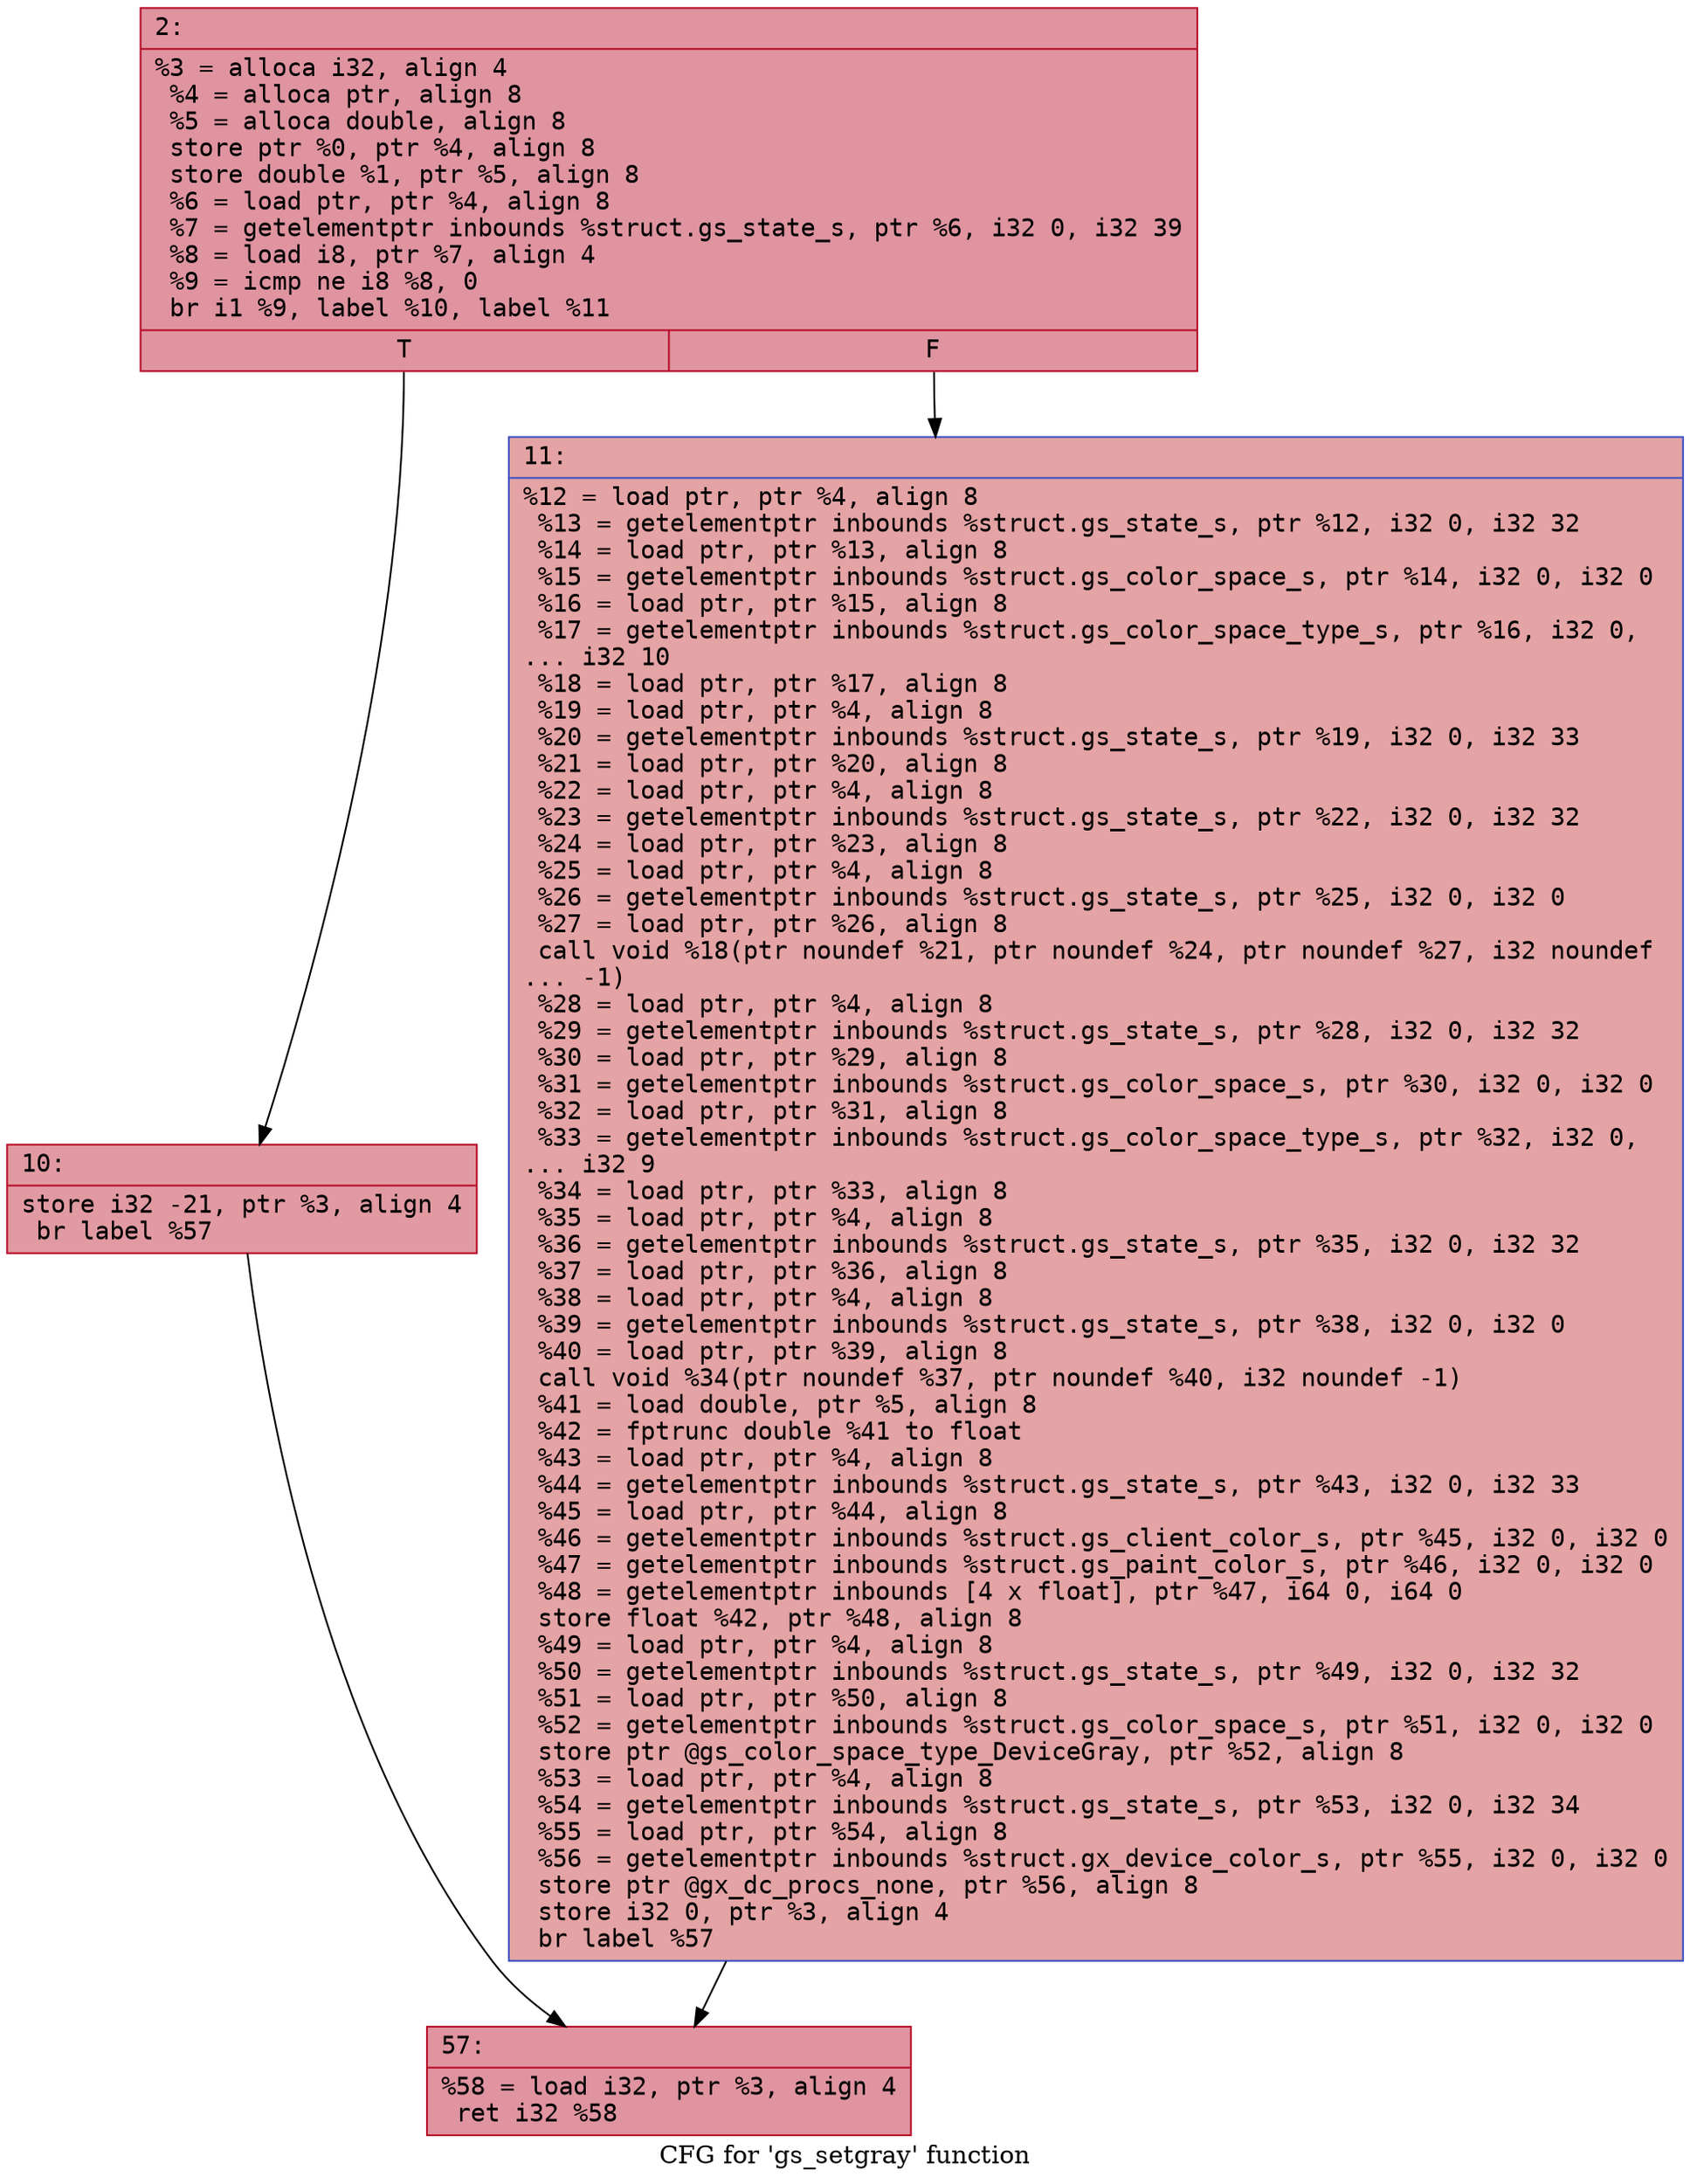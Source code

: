 digraph "CFG for 'gs_setgray' function" {
	label="CFG for 'gs_setgray' function";

	Node0x60000256d1d0 [shape=record,color="#b70d28ff", style=filled, fillcolor="#b70d2870" fontname="Courier",label="{2:\l|  %3 = alloca i32, align 4\l  %4 = alloca ptr, align 8\l  %5 = alloca double, align 8\l  store ptr %0, ptr %4, align 8\l  store double %1, ptr %5, align 8\l  %6 = load ptr, ptr %4, align 8\l  %7 = getelementptr inbounds %struct.gs_state_s, ptr %6, i32 0, i32 39\l  %8 = load i8, ptr %7, align 4\l  %9 = icmp ne i8 %8, 0\l  br i1 %9, label %10, label %11\l|{<s0>T|<s1>F}}"];
	Node0x60000256d1d0:s0 -> Node0x60000256d220[tooltip="2 -> 10\nProbability 62.50%" ];
	Node0x60000256d1d0:s1 -> Node0x60000256d270[tooltip="2 -> 11\nProbability 37.50%" ];
	Node0x60000256d220 [shape=record,color="#b70d28ff", style=filled, fillcolor="#bb1b2c70" fontname="Courier",label="{10:\l|  store i32 -21, ptr %3, align 4\l  br label %57\l}"];
	Node0x60000256d220 -> Node0x60000256d2c0[tooltip="10 -> 57\nProbability 100.00%" ];
	Node0x60000256d270 [shape=record,color="#3d50c3ff", style=filled, fillcolor="#c32e3170" fontname="Courier",label="{11:\l|  %12 = load ptr, ptr %4, align 8\l  %13 = getelementptr inbounds %struct.gs_state_s, ptr %12, i32 0, i32 32\l  %14 = load ptr, ptr %13, align 8\l  %15 = getelementptr inbounds %struct.gs_color_space_s, ptr %14, i32 0, i32 0\l  %16 = load ptr, ptr %15, align 8\l  %17 = getelementptr inbounds %struct.gs_color_space_type_s, ptr %16, i32 0,\l... i32 10\l  %18 = load ptr, ptr %17, align 8\l  %19 = load ptr, ptr %4, align 8\l  %20 = getelementptr inbounds %struct.gs_state_s, ptr %19, i32 0, i32 33\l  %21 = load ptr, ptr %20, align 8\l  %22 = load ptr, ptr %4, align 8\l  %23 = getelementptr inbounds %struct.gs_state_s, ptr %22, i32 0, i32 32\l  %24 = load ptr, ptr %23, align 8\l  %25 = load ptr, ptr %4, align 8\l  %26 = getelementptr inbounds %struct.gs_state_s, ptr %25, i32 0, i32 0\l  %27 = load ptr, ptr %26, align 8\l  call void %18(ptr noundef %21, ptr noundef %24, ptr noundef %27, i32 noundef\l... -1)\l  %28 = load ptr, ptr %4, align 8\l  %29 = getelementptr inbounds %struct.gs_state_s, ptr %28, i32 0, i32 32\l  %30 = load ptr, ptr %29, align 8\l  %31 = getelementptr inbounds %struct.gs_color_space_s, ptr %30, i32 0, i32 0\l  %32 = load ptr, ptr %31, align 8\l  %33 = getelementptr inbounds %struct.gs_color_space_type_s, ptr %32, i32 0,\l... i32 9\l  %34 = load ptr, ptr %33, align 8\l  %35 = load ptr, ptr %4, align 8\l  %36 = getelementptr inbounds %struct.gs_state_s, ptr %35, i32 0, i32 32\l  %37 = load ptr, ptr %36, align 8\l  %38 = load ptr, ptr %4, align 8\l  %39 = getelementptr inbounds %struct.gs_state_s, ptr %38, i32 0, i32 0\l  %40 = load ptr, ptr %39, align 8\l  call void %34(ptr noundef %37, ptr noundef %40, i32 noundef -1)\l  %41 = load double, ptr %5, align 8\l  %42 = fptrunc double %41 to float\l  %43 = load ptr, ptr %4, align 8\l  %44 = getelementptr inbounds %struct.gs_state_s, ptr %43, i32 0, i32 33\l  %45 = load ptr, ptr %44, align 8\l  %46 = getelementptr inbounds %struct.gs_client_color_s, ptr %45, i32 0, i32 0\l  %47 = getelementptr inbounds %struct.gs_paint_color_s, ptr %46, i32 0, i32 0\l  %48 = getelementptr inbounds [4 x float], ptr %47, i64 0, i64 0\l  store float %42, ptr %48, align 8\l  %49 = load ptr, ptr %4, align 8\l  %50 = getelementptr inbounds %struct.gs_state_s, ptr %49, i32 0, i32 32\l  %51 = load ptr, ptr %50, align 8\l  %52 = getelementptr inbounds %struct.gs_color_space_s, ptr %51, i32 0, i32 0\l  store ptr @gs_color_space_type_DeviceGray, ptr %52, align 8\l  %53 = load ptr, ptr %4, align 8\l  %54 = getelementptr inbounds %struct.gs_state_s, ptr %53, i32 0, i32 34\l  %55 = load ptr, ptr %54, align 8\l  %56 = getelementptr inbounds %struct.gx_device_color_s, ptr %55, i32 0, i32 0\l  store ptr @gx_dc_procs_none, ptr %56, align 8\l  store i32 0, ptr %3, align 4\l  br label %57\l}"];
	Node0x60000256d270 -> Node0x60000256d2c0[tooltip="11 -> 57\nProbability 100.00%" ];
	Node0x60000256d2c0 [shape=record,color="#b70d28ff", style=filled, fillcolor="#b70d2870" fontname="Courier",label="{57:\l|  %58 = load i32, ptr %3, align 4\l  ret i32 %58\l}"];
}
